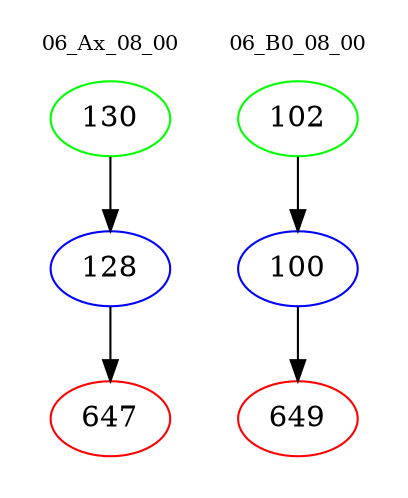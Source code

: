 digraph{
subgraph cluster_0 {
color = white
label = "06_Ax_08_00";
fontsize=10;
T0_130 [label="130", color="green"]
T0_130 -> T0_128 [color="black"]
T0_128 [label="128", color="blue"]
T0_128 -> T0_647 [color="black"]
T0_647 [label="647", color="red"]
}
subgraph cluster_1 {
color = white
label = "06_B0_08_00";
fontsize=10;
T1_102 [label="102", color="green"]
T1_102 -> T1_100 [color="black"]
T1_100 [label="100", color="blue"]
T1_100 -> T1_649 [color="black"]
T1_649 [label="649", color="red"]
}
}
